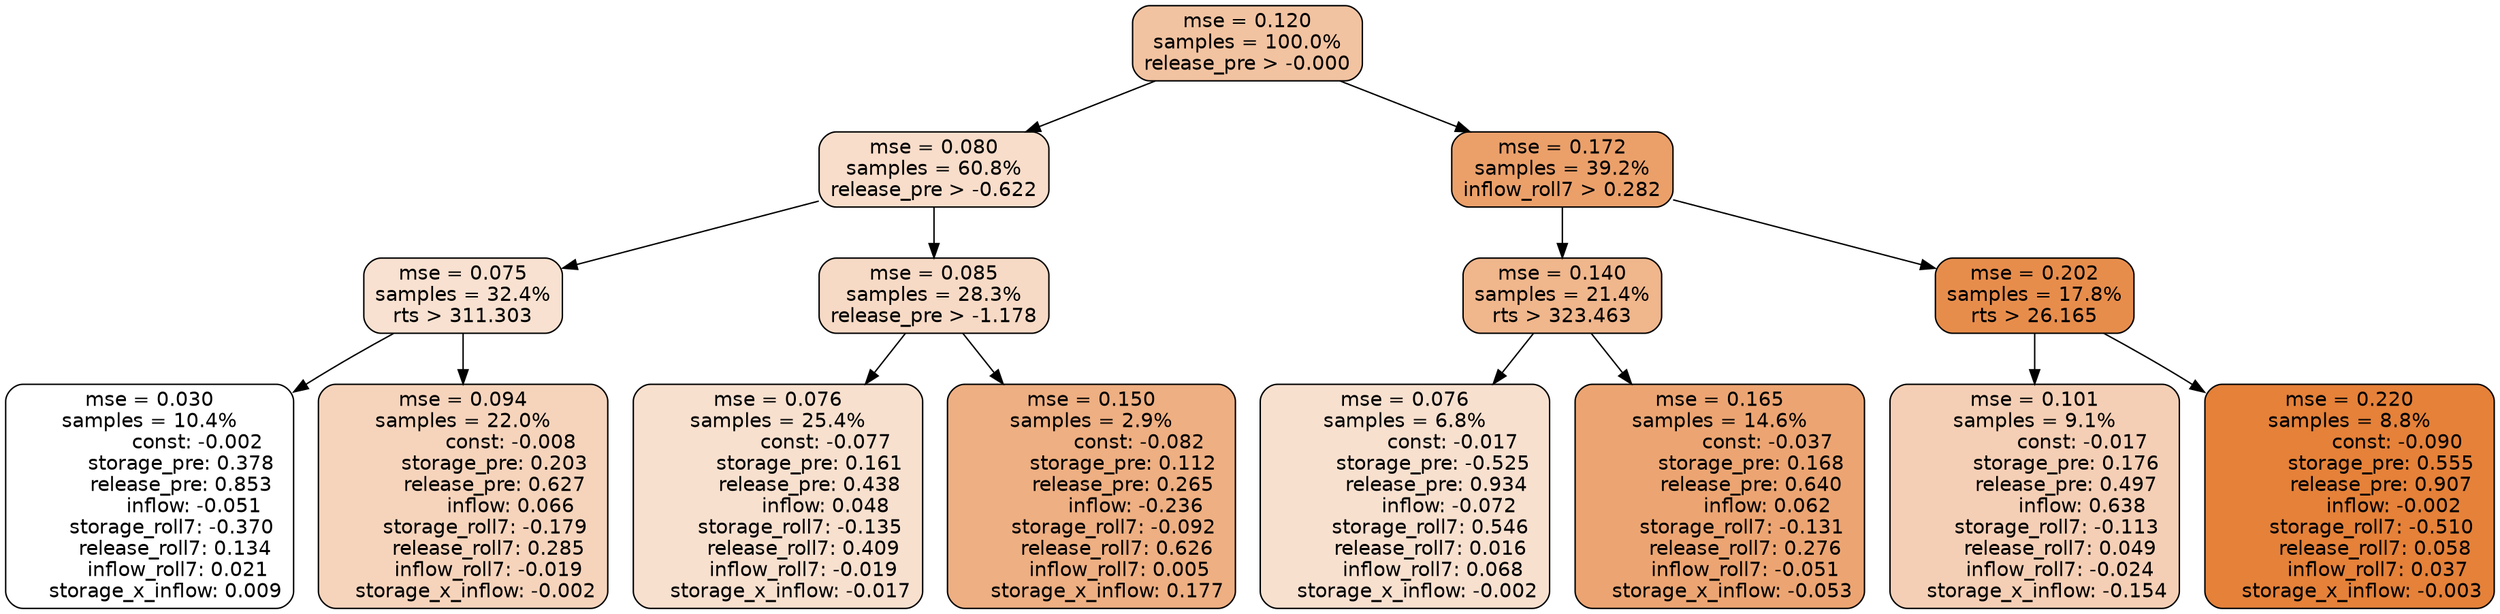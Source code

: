 digraph tree {
node [shape=rectangle, style="filled, rounded", color="black", fontname=helvetica] ;
edge [fontname=helvetica] ;
	"0" [label="mse = 0.120
samples = 100.0%
release_pre > -0.000", fillcolor="#f2c3a1"]
	"1" [label="mse = 0.080
samples = 60.8%
release_pre > -0.622", fillcolor="#f8ddca"]
	"8" [label="mse = 0.172
samples = 39.2%
inflow_roll7 > 0.282", fillcolor="#eba06a"]
	"5" [label="mse = 0.075
samples = 32.4%
rts > 311.303", fillcolor="#f8e1d0"]
	"2" [label="mse = 0.085
samples = 28.3%
release_pre > -1.178", fillcolor="#f7dac5"]
	"9" [label="mse = 0.140
samples = 21.4%
rts > 323.463", fillcolor="#f0b68c"]
	"12" [label="mse = 0.202
samples = 17.8%
rts > 26.165", fillcolor="#e78d4c"]
	"7" [label="mse = 0.030
samples = 10.4%
               const: -0.002
          storage_pre: 0.378
          release_pre: 0.853
              inflow: -0.051
       storage_roll7: -0.370
        release_roll7: 0.134
         inflow_roll7: 0.021
     storage_x_inflow: 0.009", fillcolor="#ffffff"]
	"6" [label="mse = 0.094
samples = 22.0%
               const: -0.008
          storage_pre: 0.203
          release_pre: 0.627
               inflow: 0.066
       storage_roll7: -0.179
        release_roll7: 0.285
        inflow_roll7: -0.019
    storage_x_inflow: -0.002", fillcolor="#f6d4bc"]
	"4" [label="mse = 0.076
samples = 25.4%
               const: -0.077
          storage_pre: 0.161
          release_pre: 0.438
               inflow: 0.048
       storage_roll7: -0.135
        release_roll7: 0.409
        inflow_roll7: -0.019
    storage_x_inflow: -0.017", fillcolor="#f8e0cf"]
	"3" [label="mse = 0.150
samples = 2.9%
               const: -0.082
          storage_pre: 0.112
          release_pre: 0.265
              inflow: -0.236
       storage_roll7: -0.092
        release_roll7: 0.626
         inflow_roll7: 0.005
     storage_x_inflow: 0.177", fillcolor="#eeaf82"]
	"11" [label="mse = 0.076
samples = 6.8%
               const: -0.017
         storage_pre: -0.525
          release_pre: 0.934
              inflow: -0.072
        storage_roll7: 0.546
        release_roll7: 0.016
         inflow_roll7: 0.068
    storage_x_inflow: -0.002", fillcolor="#f8e0cf"]
	"10" [label="mse = 0.165
samples = 14.6%
               const: -0.037
          storage_pre: 0.168
          release_pre: 0.640
               inflow: 0.062
       storage_roll7: -0.131
        release_roll7: 0.276
        inflow_roll7: -0.051
    storage_x_inflow: -0.053", fillcolor="#eca572"]
	"13" [label="mse = 0.101
samples = 9.1%
               const: -0.017
          storage_pre: 0.176
          release_pre: 0.497
               inflow: 0.638
       storage_roll7: -0.113
        release_roll7: 0.049
        inflow_roll7: -0.024
    storage_x_inflow: -0.154", fillcolor="#f5cfb5"]
	"14" [label="mse = 0.220
samples = 8.8%
               const: -0.090
          storage_pre: 0.555
          release_pre: 0.907
              inflow: -0.002
       storage_roll7: -0.510
        release_roll7: 0.058
         inflow_roll7: 0.037
    storage_x_inflow: -0.003", fillcolor="#e58139"]

	"0" -> "1"
	"0" -> "8"
	"1" -> "2"
	"1" -> "5"
	"8" -> "9"
	"8" -> "12"
	"5" -> "6"
	"5" -> "7"
	"2" -> "3"
	"2" -> "4"
	"9" -> "10"
	"9" -> "11"
	"12" -> "13"
	"12" -> "14"
}